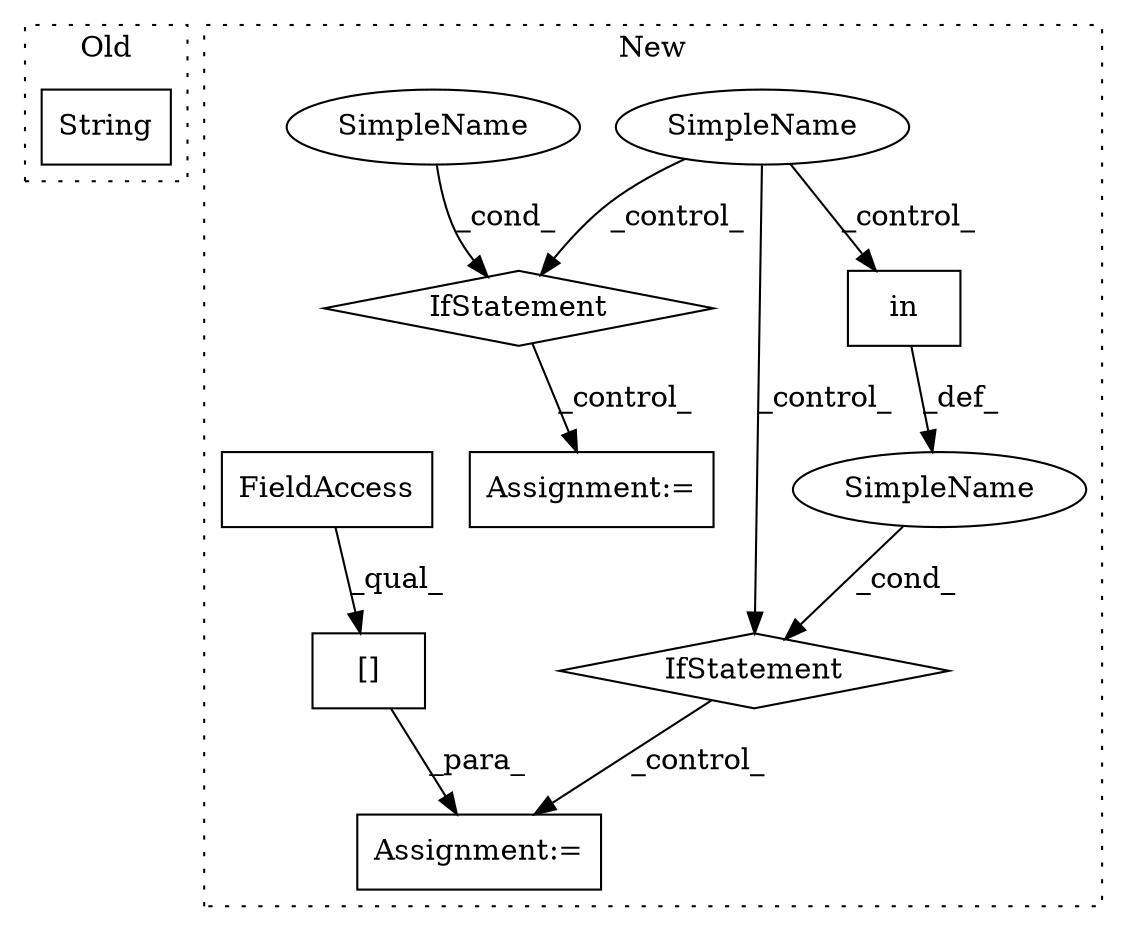 digraph G {
subgraph cluster0 {
1 [label="String" a="32" s="1710,1720" l="7,1" shape="box"];
label = "Old";
style="dotted";
}
subgraph cluster1 {
2 [label="in" a="105" s="2043" l="17" shape="box"];
3 [label="IfStatement" a="25" s="2031,2060" l="12,2" shape="diamond"];
4 [label="SimpleName" a="42" s="" l="" shape="ellipse"];
5 [label="Assignment:=" a="7" s="2083" l="1" shape="box"];
6 [label="SimpleName" a="42" s="" l="" shape="ellipse"];
7 [label="IfStatement" a="25" s="1826,1855" l="12,2" shape="diamond"];
8 [label="Assignment:=" a="7" s="1878" l="1" shape="box"];
9 [label="SimpleName" a="42" s="" l="" shape="ellipse"];
10 [label="[]" a="2" s="2084,2098" l="11,1" shape="box"];
11 [label="FieldAccess" a="22" s="2084" l="10" shape="box"];
label = "New";
style="dotted";
}
2 -> 6 [label="_def_"];
3 -> 5 [label="_control_"];
4 -> 3 [label="_control_"];
4 -> 7 [label="_control_"];
4 -> 2 [label="_control_"];
6 -> 3 [label="_cond_"];
7 -> 8 [label="_control_"];
9 -> 7 [label="_cond_"];
10 -> 5 [label="_para_"];
11 -> 10 [label="_qual_"];
}